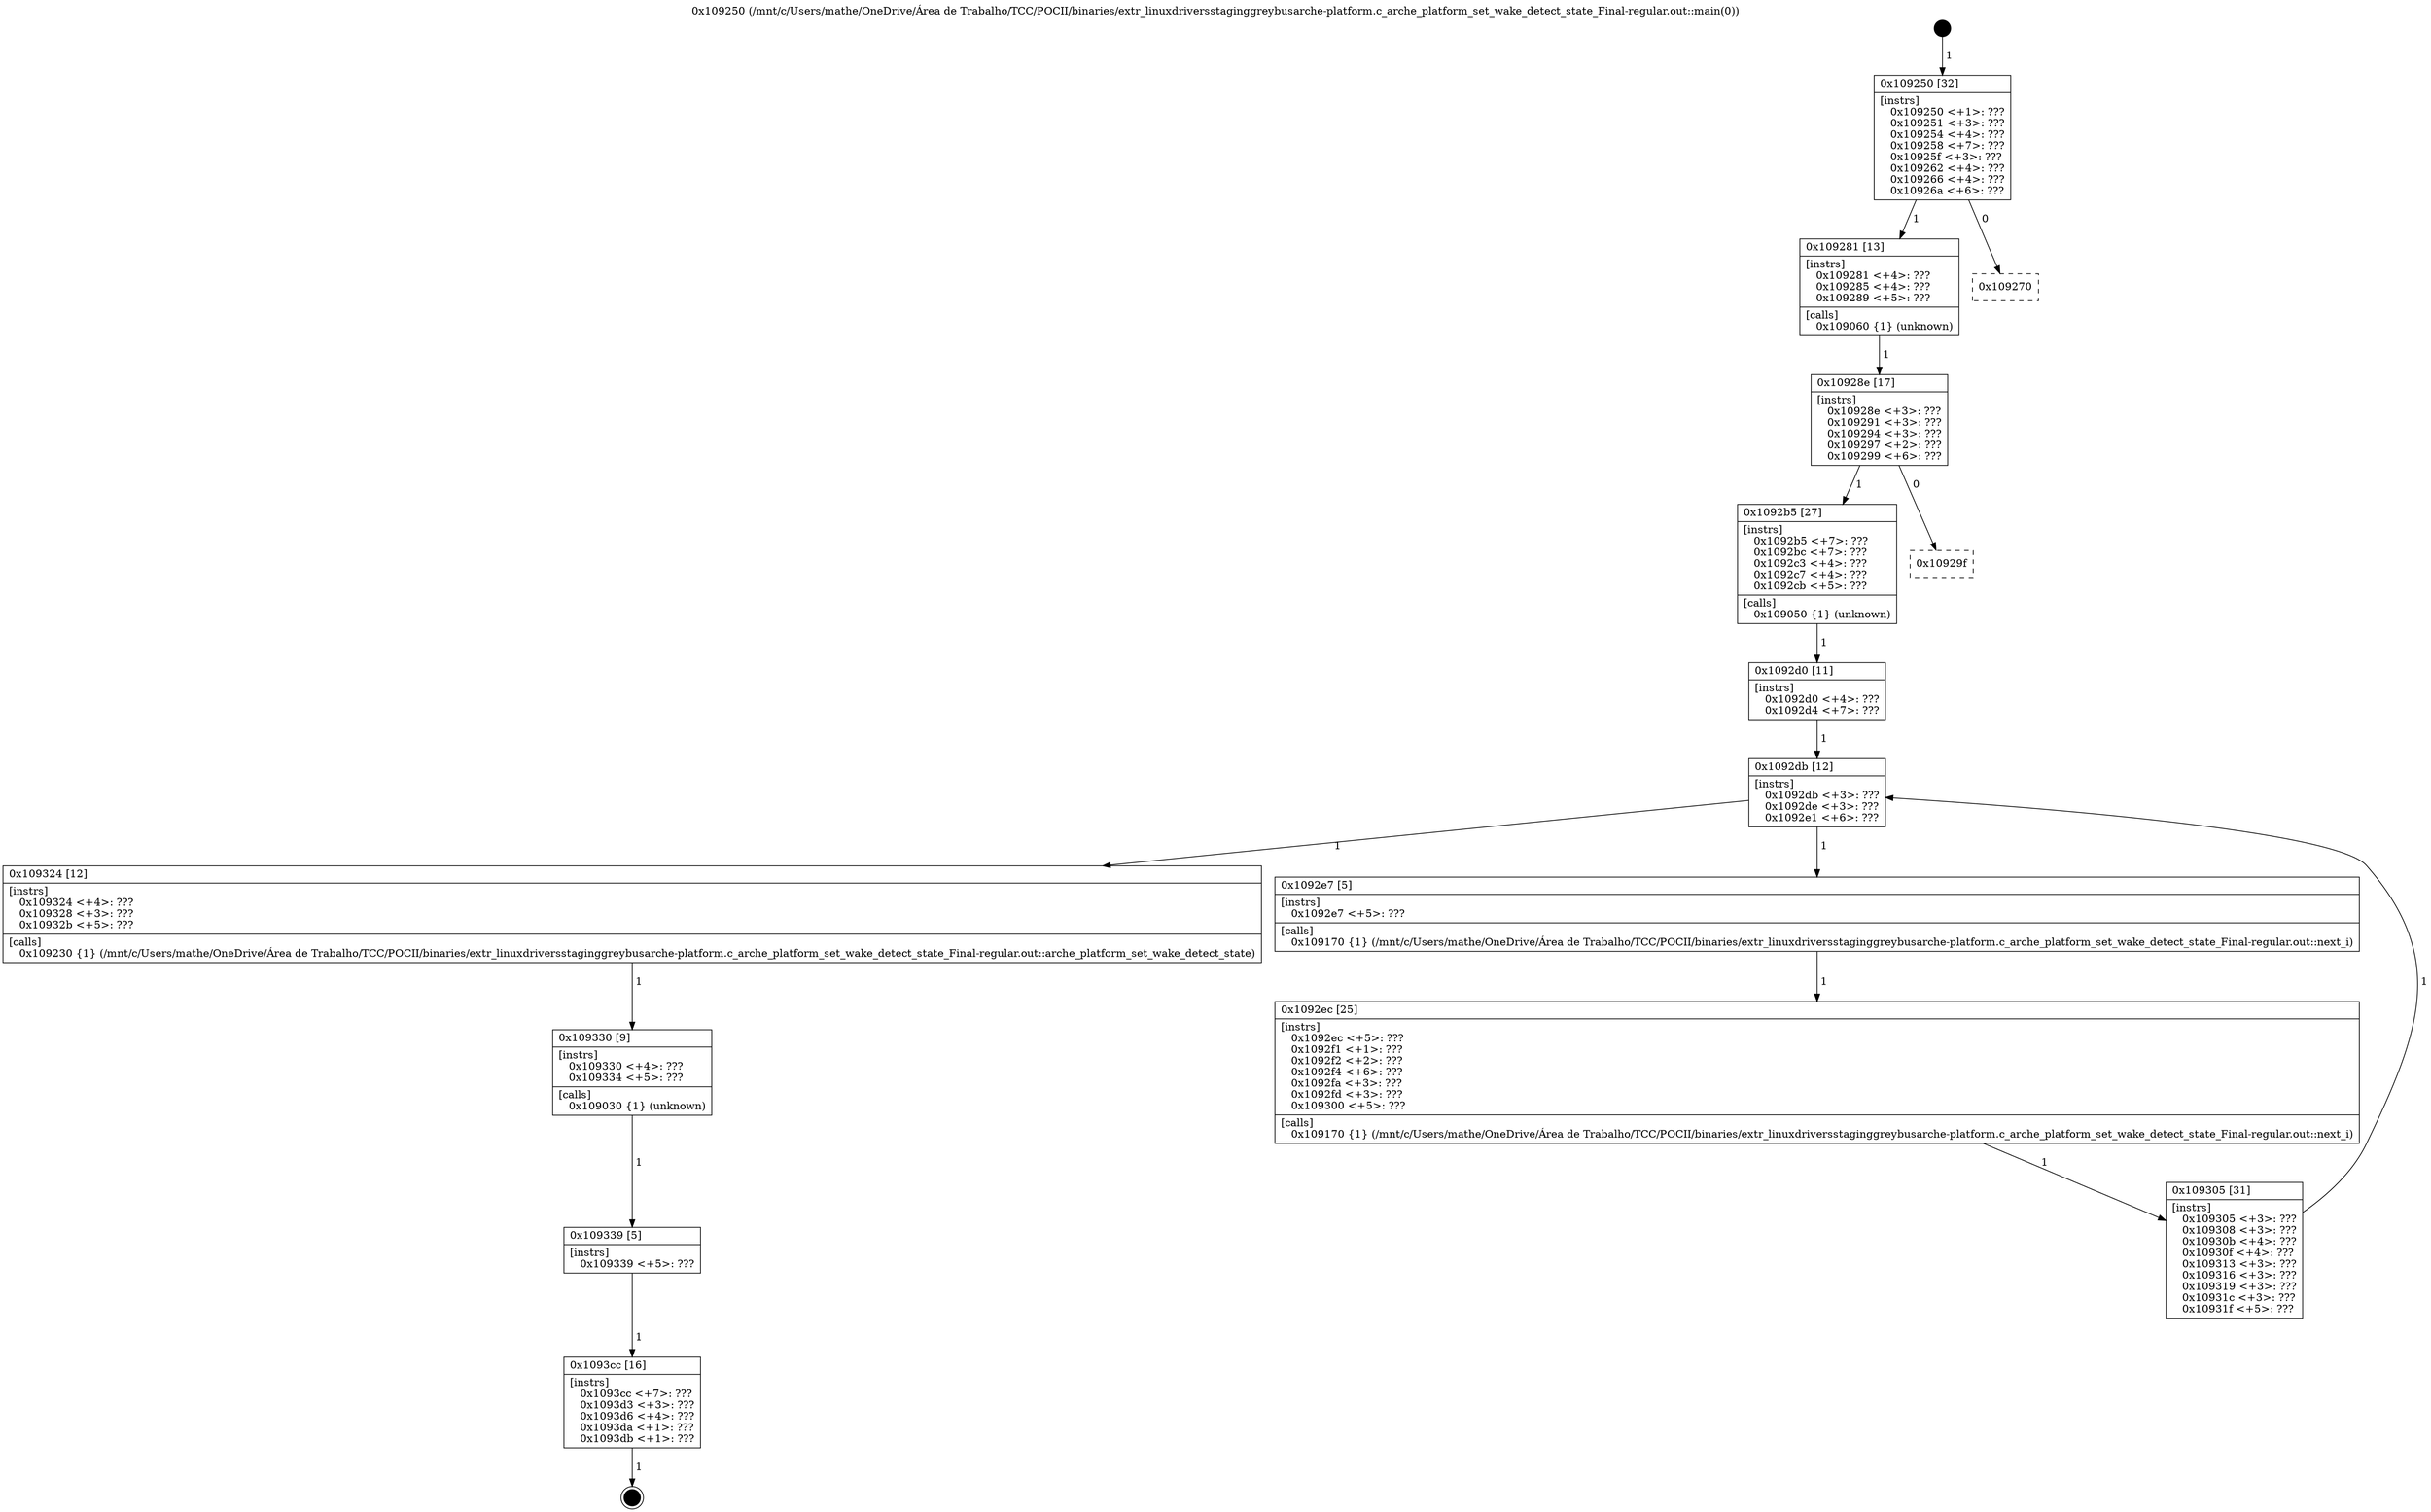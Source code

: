 digraph "0x109250" {
  label = "0x109250 (/mnt/c/Users/mathe/OneDrive/Área de Trabalho/TCC/POCII/binaries/extr_linuxdriversstaginggreybusarche-platform.c_arche_platform_set_wake_detect_state_Final-regular.out::main(0))"
  labelloc = "t"
  node[shape=record]

  Entry [label="",width=0.3,height=0.3,shape=circle,fillcolor=black,style=filled]
  "0x109250" [label="{
     0x109250 [32]\l
     | [instrs]\l
     &nbsp;&nbsp;0x109250 \<+1\>: ???\l
     &nbsp;&nbsp;0x109251 \<+3\>: ???\l
     &nbsp;&nbsp;0x109254 \<+4\>: ???\l
     &nbsp;&nbsp;0x109258 \<+7\>: ???\l
     &nbsp;&nbsp;0x10925f \<+3\>: ???\l
     &nbsp;&nbsp;0x109262 \<+4\>: ???\l
     &nbsp;&nbsp;0x109266 \<+4\>: ???\l
     &nbsp;&nbsp;0x10926a \<+6\>: ???\l
  }"]
  "0x109281" [label="{
     0x109281 [13]\l
     | [instrs]\l
     &nbsp;&nbsp;0x109281 \<+4\>: ???\l
     &nbsp;&nbsp;0x109285 \<+4\>: ???\l
     &nbsp;&nbsp;0x109289 \<+5\>: ???\l
     | [calls]\l
     &nbsp;&nbsp;0x109060 \{1\} (unknown)\l
  }"]
  "0x109270" [label="{
     0x109270\l
  }", style=dashed]
  "0x10928e" [label="{
     0x10928e [17]\l
     | [instrs]\l
     &nbsp;&nbsp;0x10928e \<+3\>: ???\l
     &nbsp;&nbsp;0x109291 \<+3\>: ???\l
     &nbsp;&nbsp;0x109294 \<+3\>: ???\l
     &nbsp;&nbsp;0x109297 \<+2\>: ???\l
     &nbsp;&nbsp;0x109299 \<+6\>: ???\l
  }"]
  "0x1092b5" [label="{
     0x1092b5 [27]\l
     | [instrs]\l
     &nbsp;&nbsp;0x1092b5 \<+7\>: ???\l
     &nbsp;&nbsp;0x1092bc \<+7\>: ???\l
     &nbsp;&nbsp;0x1092c3 \<+4\>: ???\l
     &nbsp;&nbsp;0x1092c7 \<+4\>: ???\l
     &nbsp;&nbsp;0x1092cb \<+5\>: ???\l
     | [calls]\l
     &nbsp;&nbsp;0x109050 \{1\} (unknown)\l
  }"]
  "0x10929f" [label="{
     0x10929f\l
  }", style=dashed]
  "0x1092db" [label="{
     0x1092db [12]\l
     | [instrs]\l
     &nbsp;&nbsp;0x1092db \<+3\>: ???\l
     &nbsp;&nbsp;0x1092de \<+3\>: ???\l
     &nbsp;&nbsp;0x1092e1 \<+6\>: ???\l
  }"]
  "0x109324" [label="{
     0x109324 [12]\l
     | [instrs]\l
     &nbsp;&nbsp;0x109324 \<+4\>: ???\l
     &nbsp;&nbsp;0x109328 \<+3\>: ???\l
     &nbsp;&nbsp;0x10932b \<+5\>: ???\l
     | [calls]\l
     &nbsp;&nbsp;0x109230 \{1\} (/mnt/c/Users/mathe/OneDrive/Área de Trabalho/TCC/POCII/binaries/extr_linuxdriversstaginggreybusarche-platform.c_arche_platform_set_wake_detect_state_Final-regular.out::arche_platform_set_wake_detect_state)\l
  }"]
  "0x1092e7" [label="{
     0x1092e7 [5]\l
     | [instrs]\l
     &nbsp;&nbsp;0x1092e7 \<+5\>: ???\l
     | [calls]\l
     &nbsp;&nbsp;0x109170 \{1\} (/mnt/c/Users/mathe/OneDrive/Área de Trabalho/TCC/POCII/binaries/extr_linuxdriversstaginggreybusarche-platform.c_arche_platform_set_wake_detect_state_Final-regular.out::next_i)\l
  }"]
  "0x1092ec" [label="{
     0x1092ec [25]\l
     | [instrs]\l
     &nbsp;&nbsp;0x1092ec \<+5\>: ???\l
     &nbsp;&nbsp;0x1092f1 \<+1\>: ???\l
     &nbsp;&nbsp;0x1092f2 \<+2\>: ???\l
     &nbsp;&nbsp;0x1092f4 \<+6\>: ???\l
     &nbsp;&nbsp;0x1092fa \<+3\>: ???\l
     &nbsp;&nbsp;0x1092fd \<+3\>: ???\l
     &nbsp;&nbsp;0x109300 \<+5\>: ???\l
     | [calls]\l
     &nbsp;&nbsp;0x109170 \{1\} (/mnt/c/Users/mathe/OneDrive/Área de Trabalho/TCC/POCII/binaries/extr_linuxdriversstaginggreybusarche-platform.c_arche_platform_set_wake_detect_state_Final-regular.out::next_i)\l
  }"]
  "0x109305" [label="{
     0x109305 [31]\l
     | [instrs]\l
     &nbsp;&nbsp;0x109305 \<+3\>: ???\l
     &nbsp;&nbsp;0x109308 \<+3\>: ???\l
     &nbsp;&nbsp;0x10930b \<+4\>: ???\l
     &nbsp;&nbsp;0x10930f \<+4\>: ???\l
     &nbsp;&nbsp;0x109313 \<+3\>: ???\l
     &nbsp;&nbsp;0x109316 \<+3\>: ???\l
     &nbsp;&nbsp;0x109319 \<+3\>: ???\l
     &nbsp;&nbsp;0x10931c \<+3\>: ???\l
     &nbsp;&nbsp;0x10931f \<+5\>: ???\l
  }"]
  "0x1092d0" [label="{
     0x1092d0 [11]\l
     | [instrs]\l
     &nbsp;&nbsp;0x1092d0 \<+4\>: ???\l
     &nbsp;&nbsp;0x1092d4 \<+7\>: ???\l
  }"]
  "0x109330" [label="{
     0x109330 [9]\l
     | [instrs]\l
     &nbsp;&nbsp;0x109330 \<+4\>: ???\l
     &nbsp;&nbsp;0x109334 \<+5\>: ???\l
     | [calls]\l
     &nbsp;&nbsp;0x109030 \{1\} (unknown)\l
  }"]
  "0x109339" [label="{
     0x109339 [5]\l
     | [instrs]\l
     &nbsp;&nbsp;0x109339 \<+5\>: ???\l
  }"]
  "0x1093cc" [label="{
     0x1093cc [16]\l
     | [instrs]\l
     &nbsp;&nbsp;0x1093cc \<+7\>: ???\l
     &nbsp;&nbsp;0x1093d3 \<+3\>: ???\l
     &nbsp;&nbsp;0x1093d6 \<+4\>: ???\l
     &nbsp;&nbsp;0x1093da \<+1\>: ???\l
     &nbsp;&nbsp;0x1093db \<+1\>: ???\l
  }"]
  Exit [label="",width=0.3,height=0.3,shape=circle,fillcolor=black,style=filled,peripheries=2]
  Entry -> "0x109250" [label=" 1"]
  "0x109250" -> "0x109281" [label=" 1"]
  "0x109250" -> "0x109270" [label=" 0"]
  "0x109281" -> "0x10928e" [label=" 1"]
  "0x10928e" -> "0x1092b5" [label=" 1"]
  "0x10928e" -> "0x10929f" [label=" 0"]
  "0x1092b5" -> "0x1092d0" [label=" 1"]
  "0x1092db" -> "0x109324" [label=" 1"]
  "0x1092db" -> "0x1092e7" [label=" 1"]
  "0x1092e7" -> "0x1092ec" [label=" 1"]
  "0x1092ec" -> "0x109305" [label=" 1"]
  "0x1092d0" -> "0x1092db" [label=" 1"]
  "0x109305" -> "0x1092db" [label=" 1"]
  "0x109324" -> "0x109330" [label=" 1"]
  "0x109330" -> "0x109339" [label=" 1"]
  "0x109339" -> "0x1093cc" [label=" 1"]
  "0x1093cc" -> Exit [label=" 1"]
}
